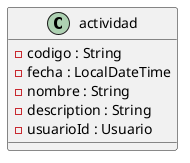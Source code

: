@startuml

class actividad{
    - codigo : String
    - fecha : LocalDateTime
    - nombre : String
    - description : String
    - usuarioId : Usuario
}
@enduml